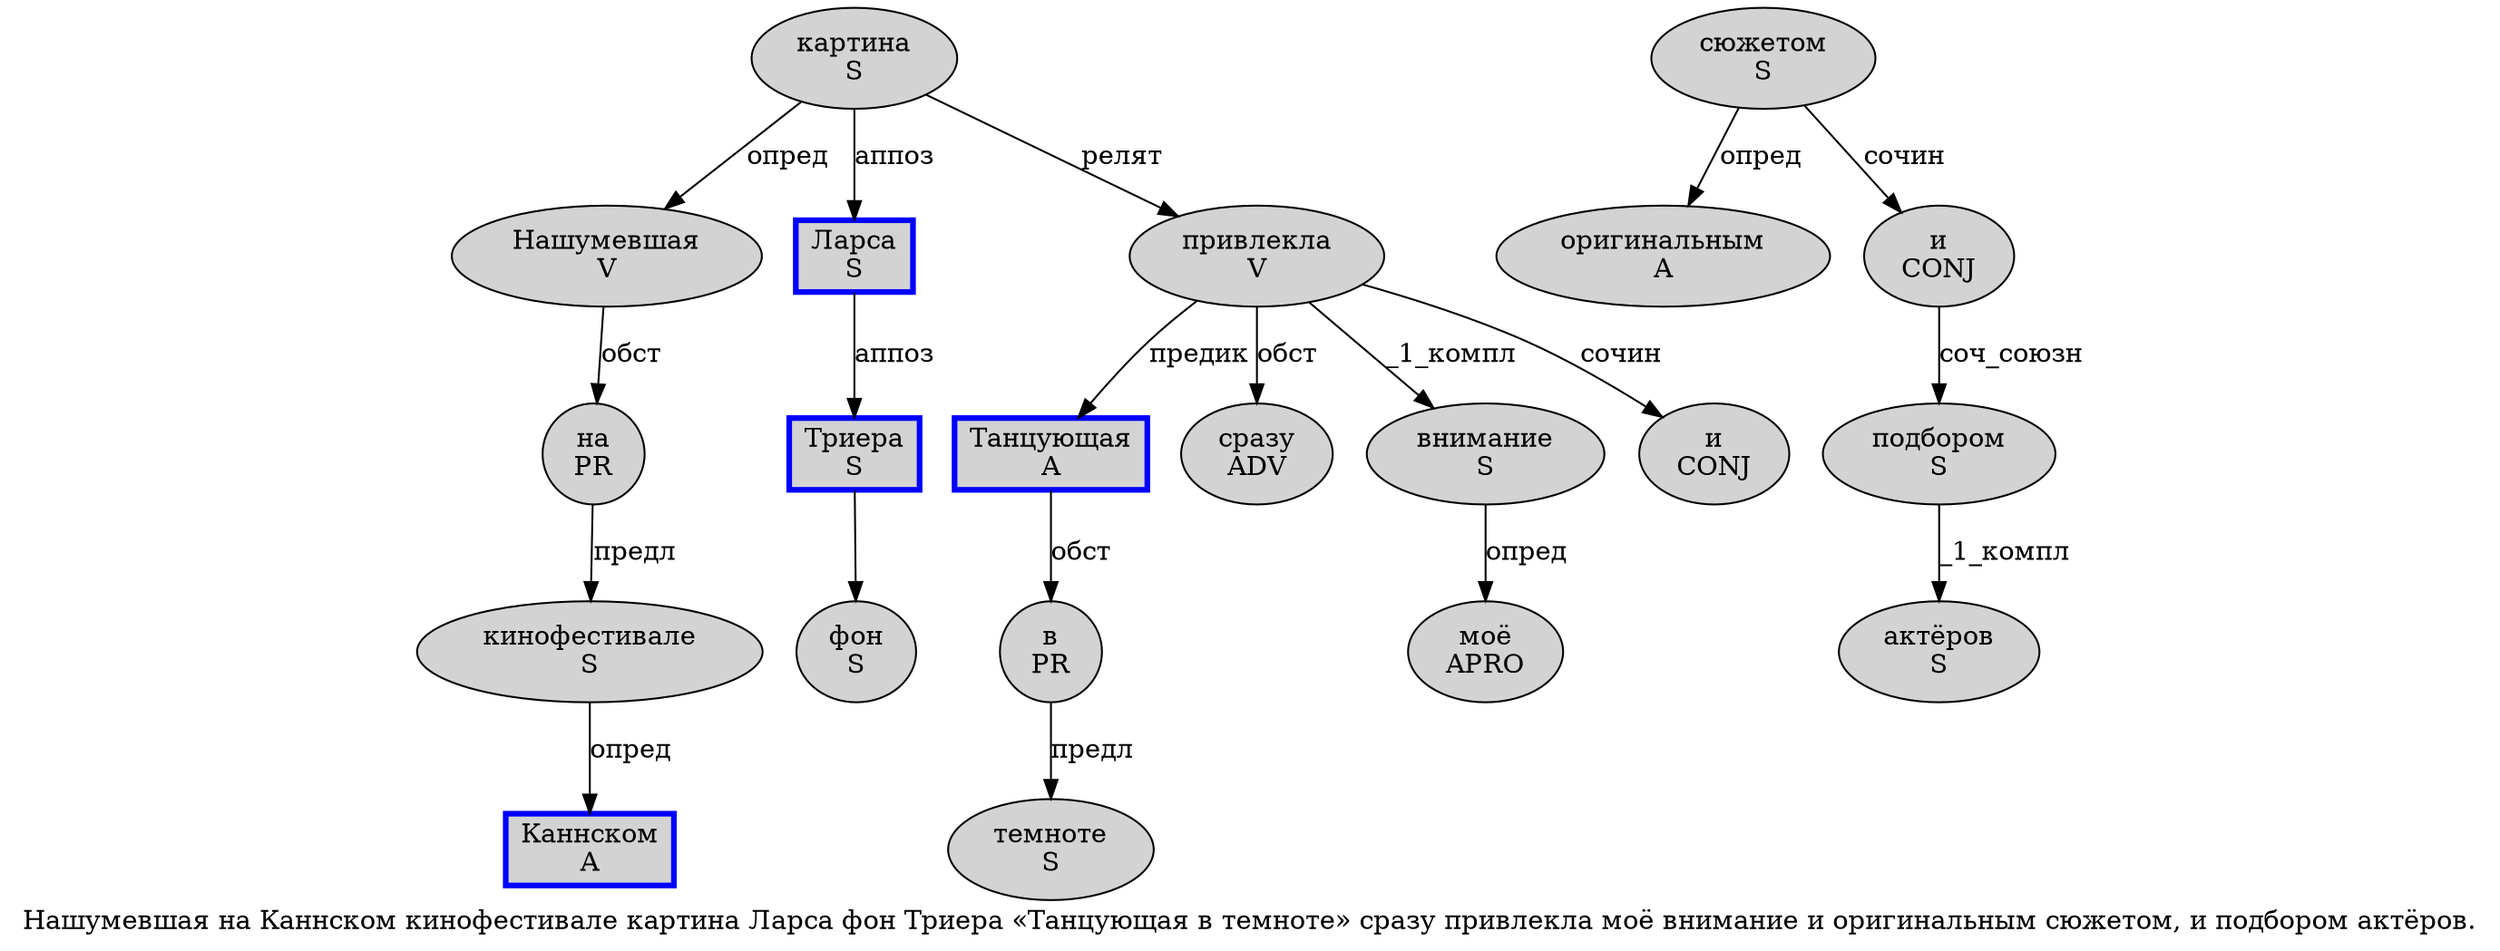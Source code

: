 digraph SENTENCE_369 {
	graph [label="Нашумевшая на Каннском кинофестивале картина Ларса фон Триера «Танцующая в темноте» сразу привлекла моё внимание и оригинальным сюжетом, и подбором актёров."]
	node [style=filled]
		0 [label="Нашумевшая
V" color="" fillcolor=lightgray penwidth=1 shape=ellipse]
		1 [label="на
PR" color="" fillcolor=lightgray penwidth=1 shape=ellipse]
		2 [label="Каннском
A" color=blue fillcolor=lightgray penwidth=3 shape=box]
		3 [label="кинофестивале
S" color="" fillcolor=lightgray penwidth=1 shape=ellipse]
		4 [label="картина
S" color="" fillcolor=lightgray penwidth=1 shape=ellipse]
		5 [label="Ларса
S" color=blue fillcolor=lightgray penwidth=3 shape=box]
		6 [label="фон
S" color="" fillcolor=lightgray penwidth=1 shape=ellipse]
		7 [label="Триера
S" color=blue fillcolor=lightgray penwidth=3 shape=box]
		9 [label="Танцующая
A" color=blue fillcolor=lightgray penwidth=3 shape=box]
		10 [label="в
PR" color="" fillcolor=lightgray penwidth=1 shape=ellipse]
		11 [label="темноте
S" color="" fillcolor=lightgray penwidth=1 shape=ellipse]
		13 [label="сразу
ADV" color="" fillcolor=lightgray penwidth=1 shape=ellipse]
		14 [label="привлекла
V" color="" fillcolor=lightgray penwidth=1 shape=ellipse]
		15 [label="моё
APRO" color="" fillcolor=lightgray penwidth=1 shape=ellipse]
		16 [label="внимание
S" color="" fillcolor=lightgray penwidth=1 shape=ellipse]
		17 [label="и
CONJ" color="" fillcolor=lightgray penwidth=1 shape=ellipse]
		18 [label="оригинальным
A" color="" fillcolor=lightgray penwidth=1 shape=ellipse]
		19 [label="сюжетом
S" color="" fillcolor=lightgray penwidth=1 shape=ellipse]
		21 [label="и
CONJ" color="" fillcolor=lightgray penwidth=1 shape=ellipse]
		22 [label="подбором
S" color="" fillcolor=lightgray penwidth=1 shape=ellipse]
		23 [label="актёров
S" color="" fillcolor=lightgray penwidth=1 shape=ellipse]
			9 -> 10 [label="обст"]
			5 -> 7 [label="аппоз"]
			22 -> 23 [label="_1_компл"]
			4 -> 0 [label="опред"]
			4 -> 5 [label="аппоз"]
			4 -> 14 [label="релят"]
			21 -> 22 [label="соч_союзн"]
			7 -> 6
			14 -> 9 [label="предик"]
			14 -> 13 [label="обст"]
			14 -> 16 [label="_1_компл"]
			14 -> 17 [label="сочин"]
			3 -> 2 [label="опред"]
			16 -> 15 [label="опред"]
			10 -> 11 [label="предл"]
			1 -> 3 [label="предл"]
			0 -> 1 [label="обст"]
			19 -> 18 [label="опред"]
			19 -> 21 [label="сочин"]
}